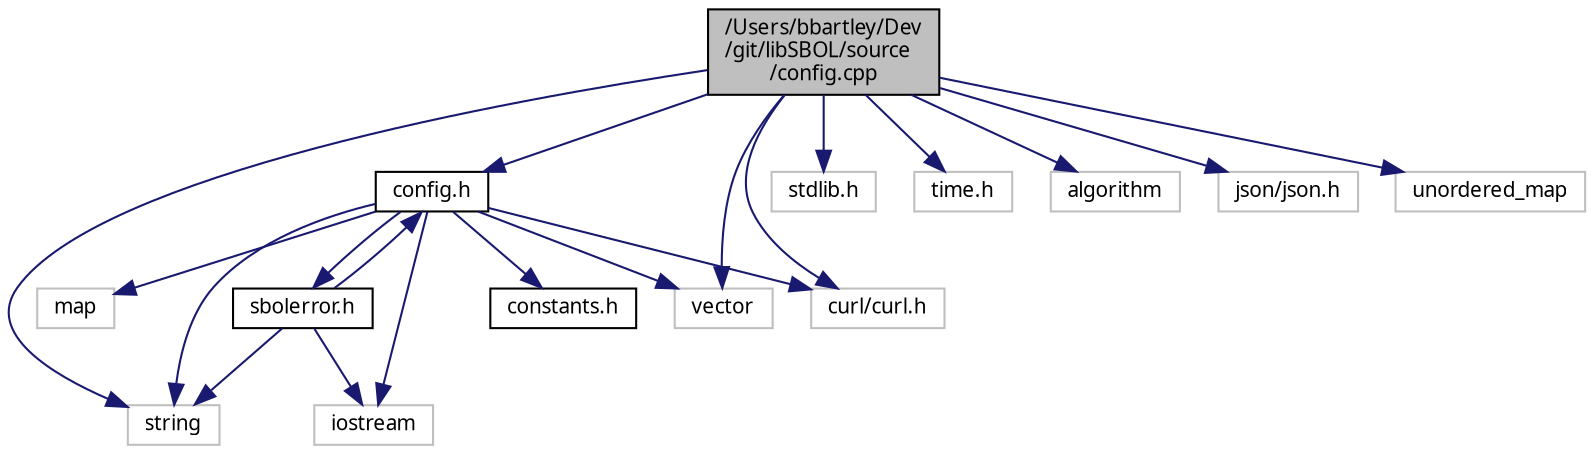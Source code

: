 digraph "/Users/bbartley/Dev/git/libSBOL/source/config.cpp"
{
  edge [fontname="FreeSans.ttf",fontsize="10",labelfontname="FreeSans.ttf",labelfontsize="10"];
  node [fontname="FreeSans.ttf",fontsize="10",shape=record];
  Node0 [label="/Users/bbartley/Dev\l/git/libSBOL/source\l/config.cpp",height=0.2,width=0.4,color="black", fillcolor="grey75", style="filled", fontcolor="black"];
  Node0 -> Node1 [color="midnightblue",fontsize="10",style="solid",fontname="FreeSans.ttf"];
  Node1 [label="config.h",height=0.2,width=0.4,color="black", fillcolor="white", style="filled",URL="$config_8h.html",tooltip="Global library options and configuration methods. "];
  Node1 -> Node2 [color="midnightblue",fontsize="10",style="solid",fontname="FreeSans.ttf"];
  Node2 [label="sbolerror.h",height=0.2,width=0.4,color="black", fillcolor="white", style="filled",URL="$sbolerror_8h.html",tooltip="SBOLError class and error codes. "];
  Node2 -> Node1 [color="midnightblue",fontsize="10",style="solid",fontname="FreeSans.ttf"];
  Node2 -> Node3 [color="midnightblue",fontsize="10",style="solid",fontname="FreeSans.ttf"];
  Node3 [label="string",height=0.2,width=0.4,color="grey75", fillcolor="white", style="filled"];
  Node2 -> Node4 [color="midnightblue",fontsize="10",style="solid",fontname="FreeSans.ttf"];
  Node4 [label="iostream",height=0.2,width=0.4,color="grey75", fillcolor="white", style="filled"];
  Node1 -> Node5 [color="midnightblue",fontsize="10",style="solid",fontname="FreeSans.ttf"];
  Node5 [label="constants.h",height=0.2,width=0.4,color="black", fillcolor="white", style="filled",URL="$constants_8h.html",tooltip="Users of libSBOL may find in this file useful and important symbols corresponding to commonly used on..."];
  Node1 -> Node3 [color="midnightblue",fontsize="10",style="solid",fontname="FreeSans.ttf"];
  Node1 -> Node6 [color="midnightblue",fontsize="10",style="solid",fontname="FreeSans.ttf"];
  Node6 [label="map",height=0.2,width=0.4,color="grey75", fillcolor="white", style="filled"];
  Node1 -> Node7 [color="midnightblue",fontsize="10",style="solid",fontname="FreeSans.ttf"];
  Node7 [label="vector",height=0.2,width=0.4,color="grey75", fillcolor="white", style="filled"];
  Node1 -> Node8 [color="midnightblue",fontsize="10",style="solid",fontname="FreeSans.ttf"];
  Node8 [label="curl/curl.h",height=0.2,width=0.4,color="grey75", fillcolor="white", style="filled"];
  Node1 -> Node4 [color="midnightblue",fontsize="10",style="solid",fontname="FreeSans.ttf"];
  Node0 -> Node3 [color="midnightblue",fontsize="10",style="solid",fontname="FreeSans.ttf"];
  Node0 -> Node9 [color="midnightblue",fontsize="10",style="solid",fontname="FreeSans.ttf"];
  Node9 [label="stdlib.h",height=0.2,width=0.4,color="grey75", fillcolor="white", style="filled"];
  Node0 -> Node10 [color="midnightblue",fontsize="10",style="solid",fontname="FreeSans.ttf"];
  Node10 [label="time.h",height=0.2,width=0.4,color="grey75", fillcolor="white", style="filled"];
  Node0 -> Node7 [color="midnightblue",fontsize="10",style="solid",fontname="FreeSans.ttf"];
  Node0 -> Node11 [color="midnightblue",fontsize="10",style="solid",fontname="FreeSans.ttf"];
  Node11 [label="algorithm",height=0.2,width=0.4,color="grey75", fillcolor="white", style="filled"];
  Node0 -> Node12 [color="midnightblue",fontsize="10",style="solid",fontname="FreeSans.ttf"];
  Node12 [label="json/json.h",height=0.2,width=0.4,color="grey75", fillcolor="white", style="filled"];
  Node0 -> Node8 [color="midnightblue",fontsize="10",style="solid",fontname="FreeSans.ttf"];
  Node0 -> Node13 [color="midnightblue",fontsize="10",style="solid",fontname="FreeSans.ttf"];
  Node13 [label="unordered_map",height=0.2,width=0.4,color="grey75", fillcolor="white", style="filled"];
}
